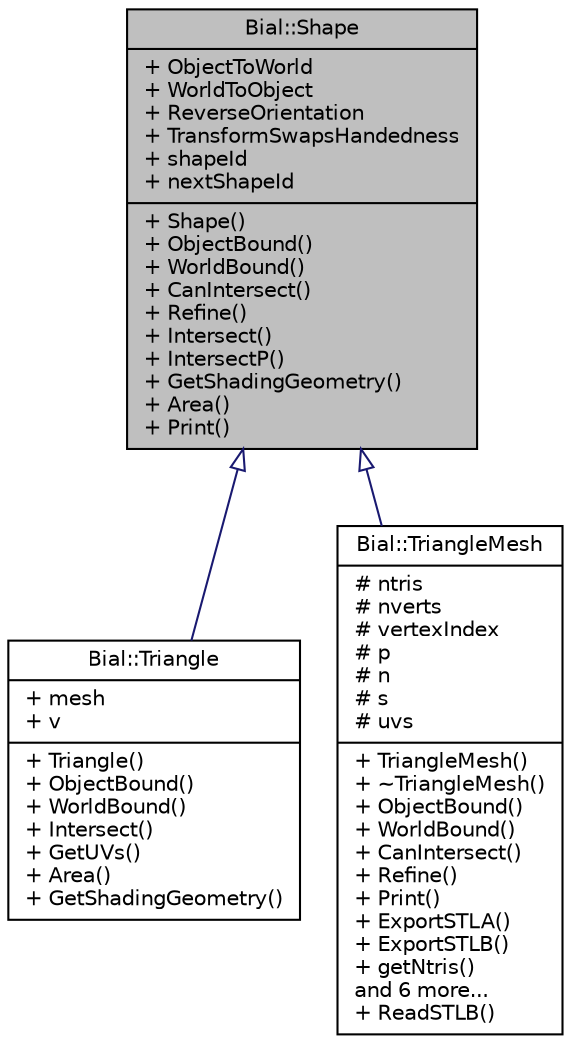 digraph "Bial::Shape"
{
  edge [fontname="Helvetica",fontsize="10",labelfontname="Helvetica",labelfontsize="10"];
  node [fontname="Helvetica",fontsize="10",shape=record];
  Node1 [label="{Bial::Shape\n|+ ObjectToWorld\l+ WorldToObject\l+ ReverseOrientation\l+ TransformSwapsHandedness\l+ shapeId\l+ nextShapeId\l|+ Shape()\l+ ObjectBound()\l+ WorldBound()\l+ CanIntersect()\l+ Refine()\l+ Intersect()\l+ IntersectP()\l+ GetShadingGeometry()\l+ Area()\l+ Print()\l}",height=0.2,width=0.4,color="black", fillcolor="grey75", style="filled", fontcolor="black"];
  Node1 -> Node2 [dir="back",color="midnightblue",fontsize="10",style="solid",arrowtail="onormal",fontname="Helvetica"];
  Node2 [label="{Bial::Triangle\n|+ mesh\l+ v\l|+ Triangle()\l+ ObjectBound()\l+ WorldBound()\l+ Intersect()\l+ GetUVs()\l+ Area()\l+ GetShadingGeometry()\l}",height=0.2,width=0.4,color="black", fillcolor="white", style="filled",URL="$class_bial_1_1_triangle.html",tooltip="Simple triangle Shape, used in TriangleMesh. "];
  Node1 -> Node3 [dir="back",color="midnightblue",fontsize="10",style="solid",arrowtail="onormal",fontname="Helvetica"];
  Node3 [label="{Bial::TriangleMesh\n|# ntris\l# nverts\l# vertexIndex\l# p\l# n\l# s\l# uvs\l|+ TriangleMesh()\l+ ~TriangleMesh()\l+ ObjectBound()\l+ WorldBound()\l+ CanIntersect()\l+ Refine()\l+ Print()\l+ ExportSTLA()\l+ ExportSTLB()\l+ getNtris()\land 6 more...\l+ ReadSTLB()\l}",height=0.2,width=0.4,color="black", fillcolor="white", style="filled",URL="$class_bial_1_1_triangle_mesh.html"];
}
